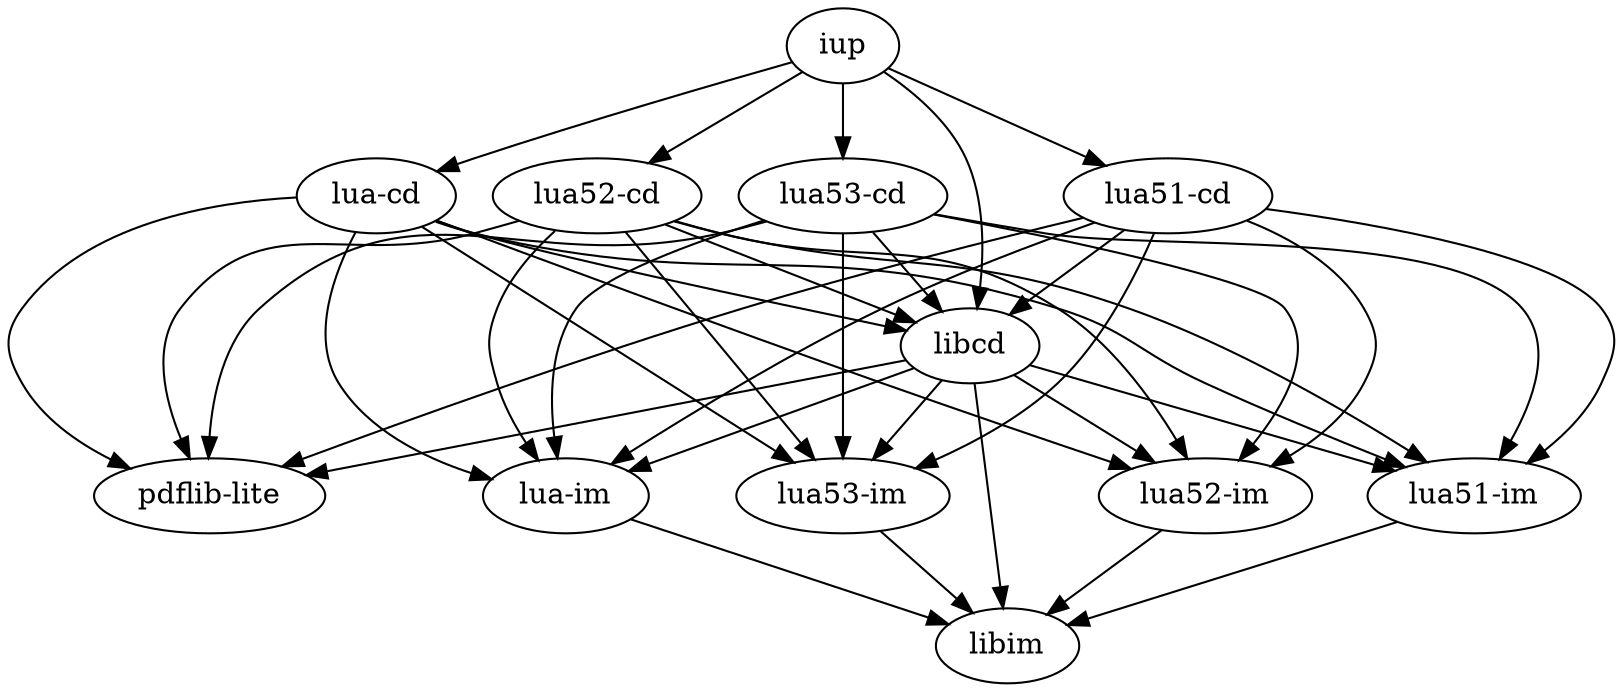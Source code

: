 digraph G {
0 [label="iup"];
1 [label="libcd"];
2 [label="lua-cd"];
3 [label="lua51-cd"];
4 [label="lua52-cd"];
5 [label="lua53-cd"];
6 [label="pdflib-lite"];
7 [label="lua-im"];
8 [label="lua51-im"];
9 [label="lua52-im"];
10 [label="lua53-im"];
11 [label="libim"];
0 -> 1;
0 -> 2;
0 -> 3;
0 -> 4;
0 -> 5;
1 -> 11;
1 -> 6;
1 -> 7;
1 -> 8;
1 -> 9;
1 -> 10;
2 -> 1;
2 -> 6;
2 -> 7;
2 -> 8;
2 -> 9;
2 -> 10;
3 -> 1;
3 -> 6;
3 -> 7;
3 -> 8;
3 -> 9;
3 -> 10;
4 -> 1;
4 -> 6;
4 -> 7;
4 -> 8;
4 -> 9;
4 -> 10;
5 -> 1;
5 -> 6;
5 -> 7;
5 -> 8;
5 -> 9;
5 -> 10;
7 -> 11;
8 -> 11;
9 -> 11;
10 -> 11;
}